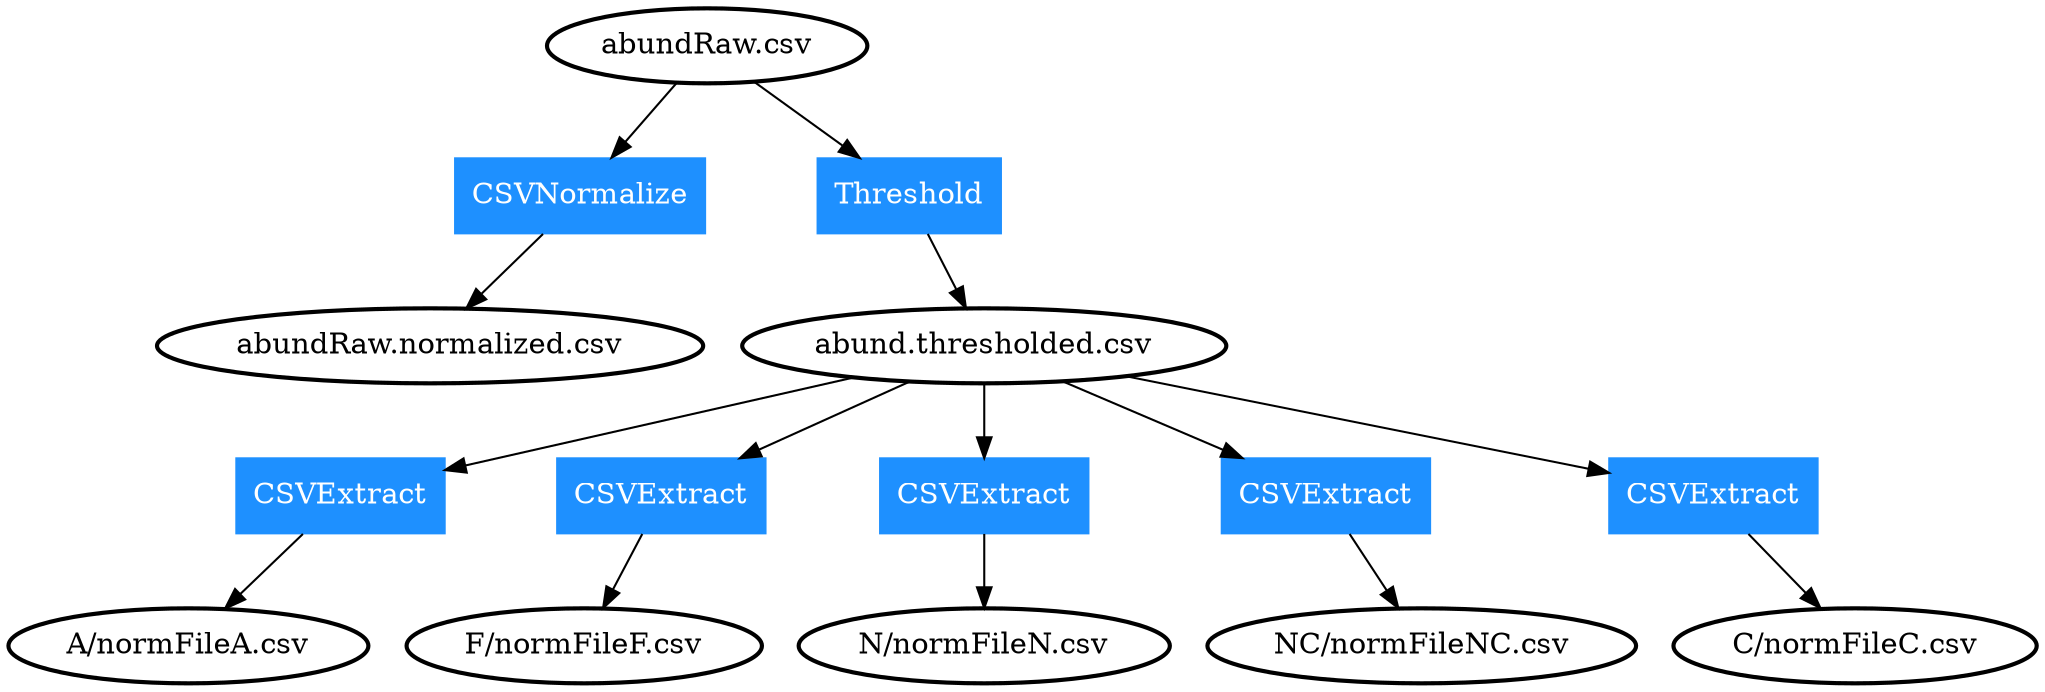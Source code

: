 digraph G {
	node [style=bold]
	"abundRaw.csv"->"0"->"abundRaw.normalized.csv";
	"abundRaw.csv"->"1"->"abund.thresholded.csv";
	"abund.thresholded.csv"->"2"->"A/normFileA.csv";
	"abund.thresholded.csv"->"3"->"F/normFileF.csv";
	"abund.thresholded.csv"->"4"->"N/normFileN.csv";
	"abund.thresholded.csv"->"5"->"NC/normFileNC.csv";
	"abund.thresholded.csv"->"6"->"C/normFileC.csv";
	"0" [label="CSVNormalize", shape=box, color=dodgerblue1, fontcolor=white, style=filled];
	"1" [label="Threshold", shape=box, color=dodgerblue1, fontcolor=white, style=filled];
	"2" [label="CSVExtract", shape=box, color=dodgerblue1, fontcolor=white, style=filled];
	"3" [label="CSVExtract", shape=box, color=dodgerblue1, fontcolor=white, style=filled];
	"4" [label="CSVExtract", shape=box, color=dodgerblue1, fontcolor=white, style=filled];
	"5" [label="CSVExtract", shape=box, color=dodgerblue1, fontcolor=white, style=filled];
	"6" [label="CSVExtract", shape=box, color=dodgerblue1, fontcolor=white, style=filled];
}
